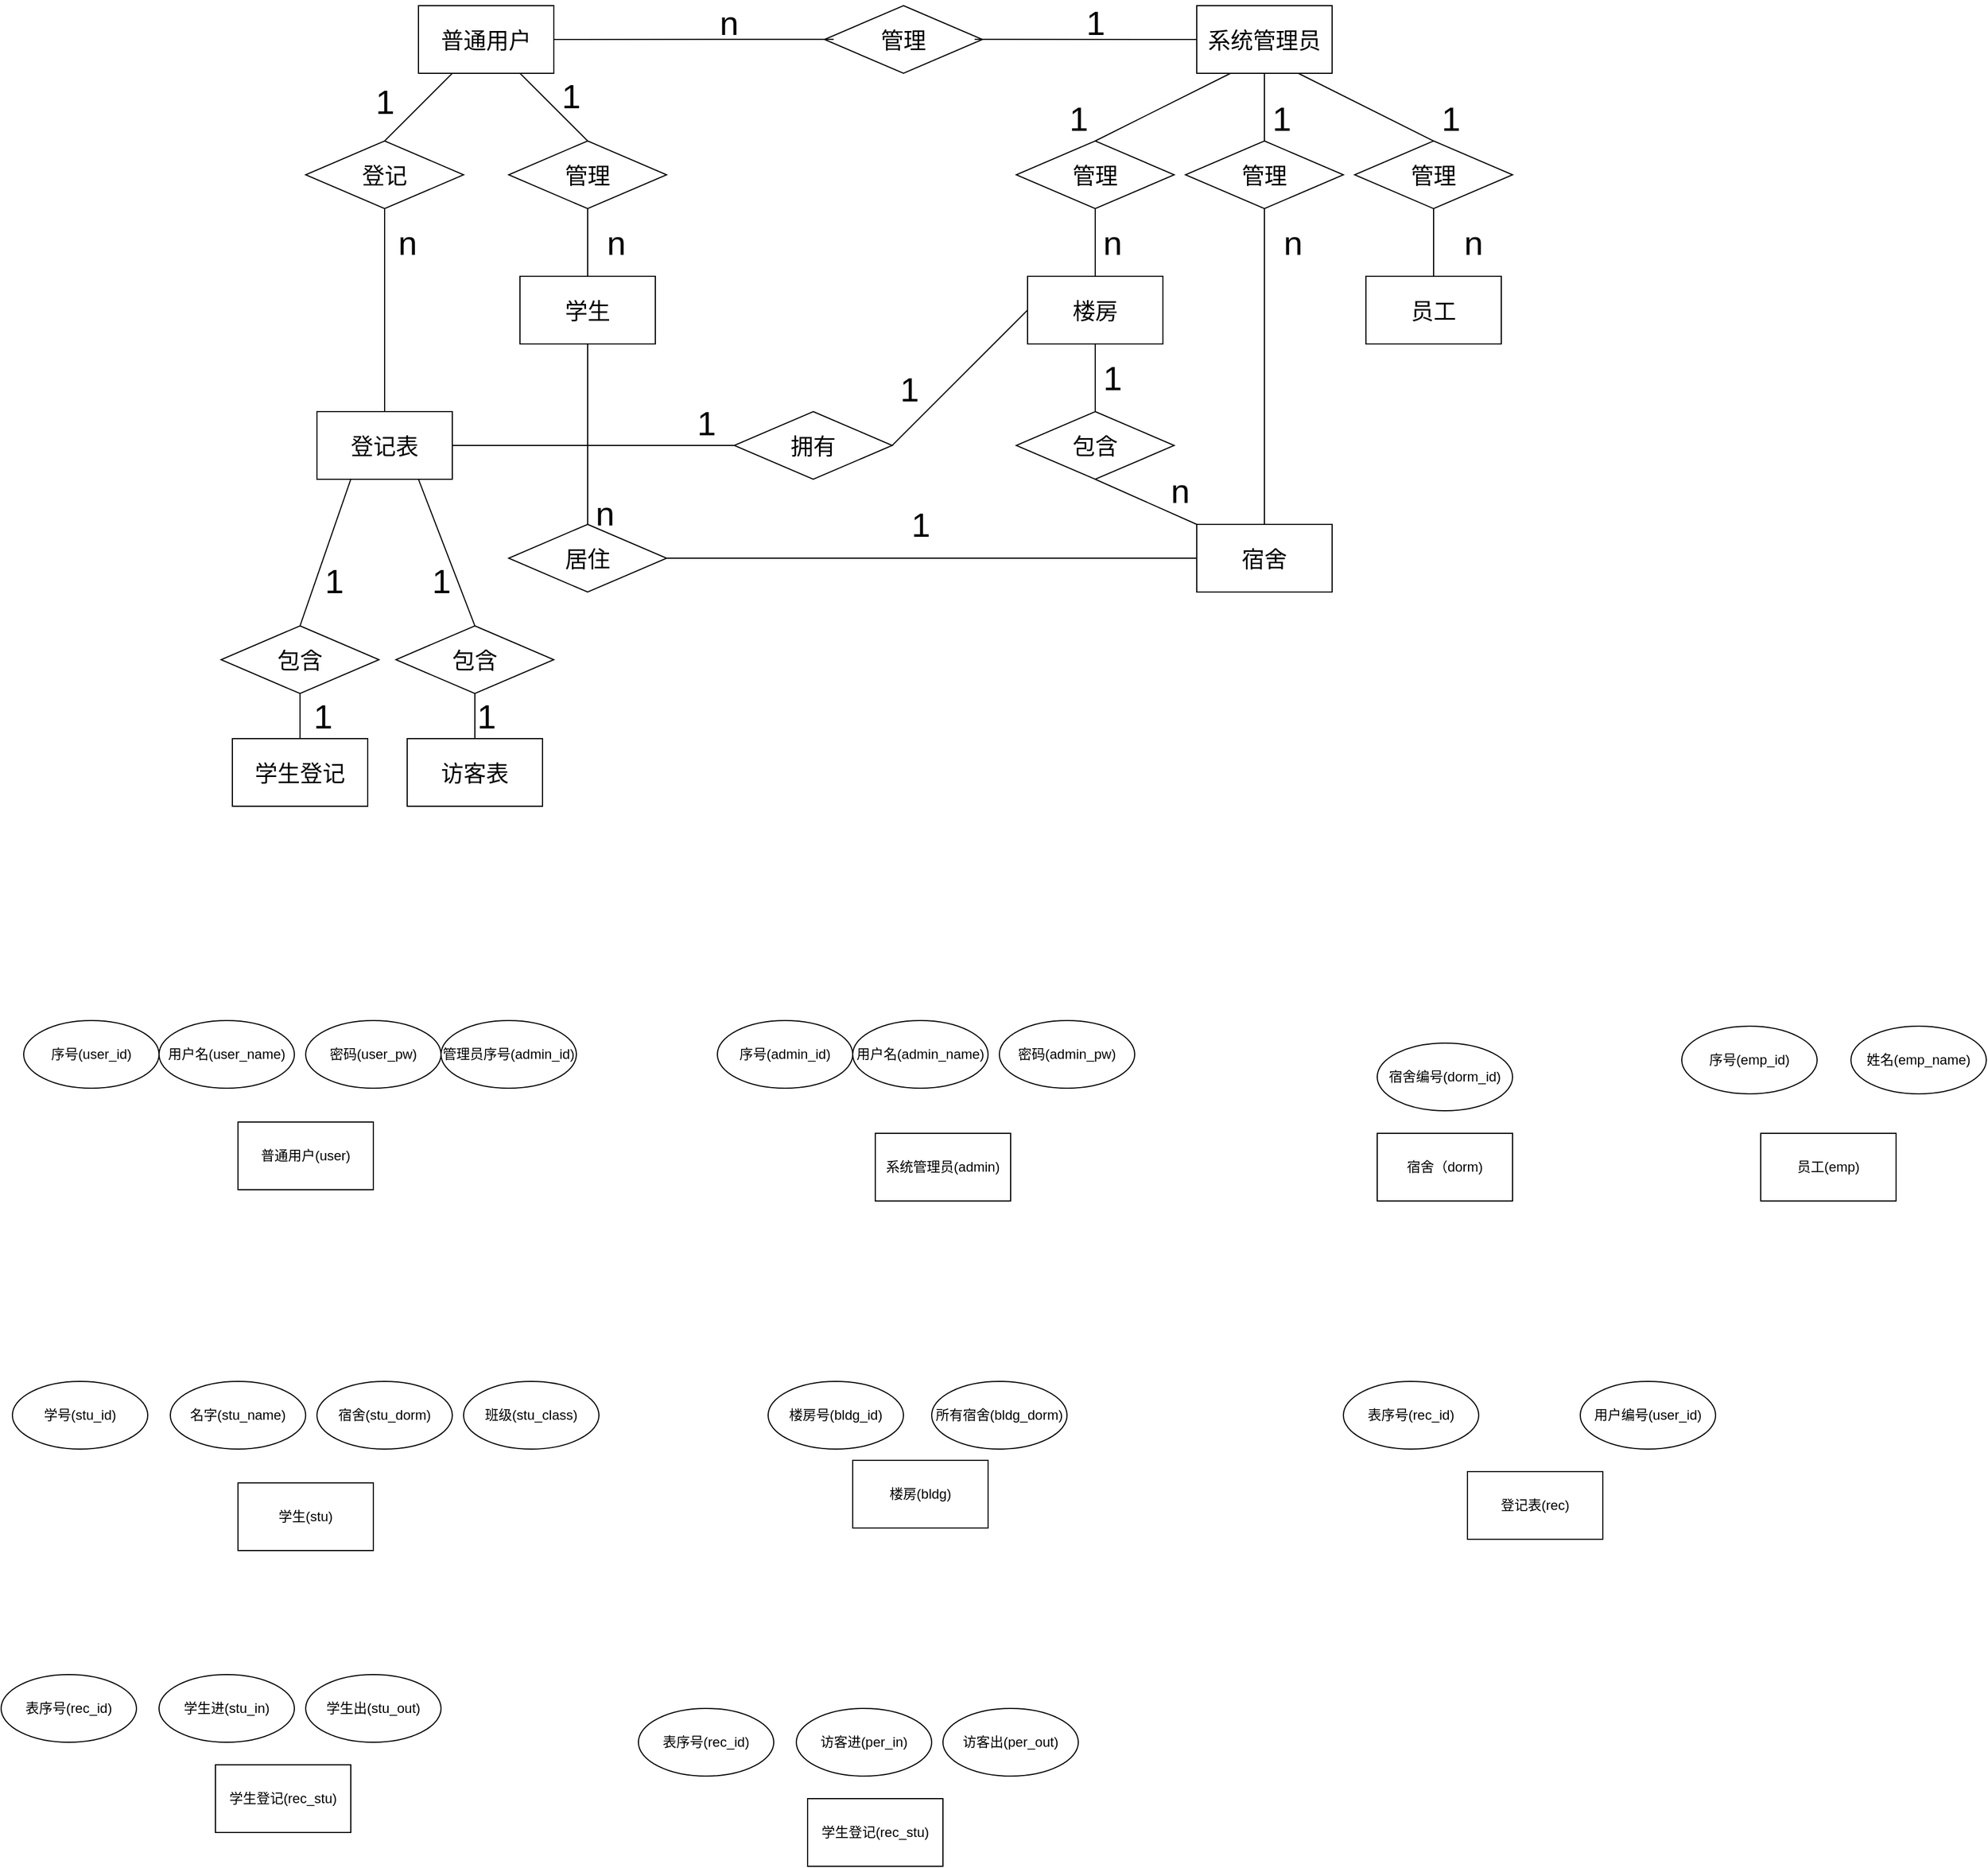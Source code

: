 <mxfile>
    <diagram id="hGgu9oGcbEXNyslzznS4" name="第 1 页">
        <mxGraphModel dx="2508" dy="1226" grid="1" gridSize="10" guides="1" tooltips="1" connect="1" arrows="1" fold="1" page="1" pageScale="1" pageWidth="1200" pageHeight="1920" background="#FFFFFF" math="0" shadow="0">
            <root>
                <mxCell id="0"/>
                <mxCell id="1" parent="0"/>
                <mxCell id="3" value="学生" style="whiteSpace=wrap;html=1;fontSize=20;" vertex="1" parent="1">
                    <mxGeometry x="550" y="310" width="120" height="60" as="geometry"/>
                </mxCell>
                <mxCell id="4" value="系统管理员" style="whiteSpace=wrap;html=1;fontSize=20;" vertex="1" parent="1">
                    <mxGeometry x="1150" y="70" width="120" height="60" as="geometry"/>
                </mxCell>
                <mxCell id="5" value="登记表" style="whiteSpace=wrap;html=1;fontSize=20;" vertex="1" parent="1">
                    <mxGeometry x="370" y="430" width="120" height="60" as="geometry"/>
                </mxCell>
                <mxCell id="6" value="普通用户" style="whiteSpace=wrap;html=1;fontSize=20;" vertex="1" parent="1">
                    <mxGeometry x="460" y="70" width="120" height="60" as="geometry"/>
                </mxCell>
                <mxCell id="8" value="员工" style="whiteSpace=wrap;html=1;fontSize=20;" vertex="1" parent="1">
                    <mxGeometry x="1300" y="310" width="120" height="60" as="geometry"/>
                </mxCell>
                <mxCell id="9" value="宿舍" style="whiteSpace=wrap;html=1;fontSize=20;" vertex="1" parent="1">
                    <mxGeometry x="1150" y="530" width="120" height="60" as="geometry"/>
                </mxCell>
                <mxCell id="10" value="楼房" style="whiteSpace=wrap;html=1;fontSize=20;" vertex="1" parent="1">
                    <mxGeometry x="1000" y="310" width="120" height="60" as="geometry"/>
                </mxCell>
                <mxCell id="11" value="管理" style="rhombus;whiteSpace=wrap;html=1;fontSize=20;" vertex="1" parent="1">
                    <mxGeometry x="540" y="190" width="140" height="60" as="geometry"/>
                </mxCell>
                <mxCell id="13" value="登记" style="rhombus;whiteSpace=wrap;html=1;fontSize=20;" vertex="1" parent="1">
                    <mxGeometry x="360" y="190" width="140" height="60" as="geometry"/>
                </mxCell>
                <mxCell id="15" value="管理" style="rhombus;whiteSpace=wrap;html=1;fontSize=20;" vertex="1" parent="1">
                    <mxGeometry x="820" y="70" width="140" height="60" as="geometry"/>
                </mxCell>
                <mxCell id="18" value="" style="endArrow=none;html=1;strokeColor=#000000;entryX=0.5;entryY=1;entryDx=0;entryDy=0;exitX=0.5;exitY=0;exitDx=0;exitDy=0;" edge="1" parent="1" source="55" target="3">
                    <mxGeometry width="50" height="50" relative="1" as="geometry">
                        <mxPoint x="749" y="270" as="sourcePoint"/>
                        <mxPoint x="749" y="120" as="targetPoint"/>
                    </mxGeometry>
                </mxCell>
                <mxCell id="19" value="" style="endArrow=none;html=1;strokeColor=#000000;entryX=0.5;entryY=1;entryDx=0;entryDy=0;exitX=0.5;exitY=0;exitDx=0;exitDy=0;" edge="1" parent="1" source="9" target="30">
                    <mxGeometry width="50" height="50" relative="1" as="geometry">
                        <mxPoint x="750" y="280" as="sourcePoint"/>
                        <mxPoint x="800" y="230" as="targetPoint"/>
                    </mxGeometry>
                </mxCell>
                <mxCell id="20" value="" style="endArrow=none;html=1;strokeColor=#000000;entryX=0.5;entryY=1;entryDx=0;entryDy=0;exitX=0.5;exitY=0;exitDx=0;exitDy=0;" edge="1" parent="1" source="56" target="10">
                    <mxGeometry width="50" height="50" relative="1" as="geometry">
                        <mxPoint x="760" y="290" as="sourcePoint"/>
                        <mxPoint x="810" y="240" as="targetPoint"/>
                    </mxGeometry>
                </mxCell>
                <mxCell id="21" value="" style="endArrow=none;html=1;strokeColor=#000000;entryX=0.5;entryY=1;entryDx=0;entryDy=0;exitX=0;exitY=0;exitDx=0;exitDy=0;" edge="1" parent="1" source="9" target="56">
                    <mxGeometry width="50" height="50" relative="1" as="geometry">
                        <mxPoint x="770" y="300" as="sourcePoint"/>
                        <mxPoint x="820" y="250" as="targetPoint"/>
                    </mxGeometry>
                </mxCell>
                <mxCell id="22" value="" style="endArrow=none;html=1;strokeColor=#000000;entryX=0.5;entryY=1;entryDx=0;entryDy=0;exitX=0.5;exitY=0;exitDx=0;exitDy=0;" edge="1" parent="1" source="8" target="69">
                    <mxGeometry width="50" height="50" relative="1" as="geometry">
                        <mxPoint x="780" y="310" as="sourcePoint"/>
                        <mxPoint x="830" y="260" as="targetPoint"/>
                    </mxGeometry>
                </mxCell>
                <mxCell id="23" value="" style="endArrow=none;html=1;strokeColor=#000000;exitX=0.5;exitY=0;exitDx=0;exitDy=0;" edge="1" parent="1" source="10">
                    <mxGeometry width="50" height="50" relative="1" as="geometry">
                        <mxPoint x="790" y="320" as="sourcePoint"/>
                        <mxPoint x="1060" y="250" as="targetPoint"/>
                    </mxGeometry>
                </mxCell>
                <mxCell id="27" value="" style="endArrow=none;html=1;strokeColor=#000000;entryX=0.25;entryY=1;entryDx=0;entryDy=0;exitX=0.5;exitY=0;exitDx=0;exitDy=0;" edge="1" parent="1" source="70" target="4">
                    <mxGeometry width="50" height="50" relative="1" as="geometry">
                        <mxPoint x="890" y="440" as="sourcePoint"/>
                        <mxPoint x="940" y="390" as="targetPoint"/>
                    </mxGeometry>
                </mxCell>
                <mxCell id="28" value="" style="endArrow=none;html=1;strokeColor=#000000;entryX=0.058;entryY=0.497;entryDx=0;entryDy=0;exitX=1;exitY=0.5;exitDx=0;exitDy=0;entryPerimeter=0;fontSize=20;" edge="1" parent="1" source="6" target="15">
                    <mxGeometry width="50" height="50" relative="1" as="geometry">
                        <mxPoint x="120" y="260" as="sourcePoint"/>
                        <mxPoint x="170" y="210" as="targetPoint"/>
                    </mxGeometry>
                </mxCell>
                <mxCell id="29" value="" style="endArrow=none;html=1;strokeColor=#000000;exitX=0.951;exitY=0.497;exitDx=0;exitDy=0;entryX=0;entryY=0.5;entryDx=0;entryDy=0;exitPerimeter=0;fontSize=20;" edge="1" parent="1" source="15" target="4">
                    <mxGeometry width="50" height="50" relative="1" as="geometry">
                        <mxPoint x="770" y="90" as="sourcePoint"/>
                        <mxPoint x="820" y="40" as="targetPoint"/>
                    </mxGeometry>
                </mxCell>
                <mxCell id="30" value="管理" style="rhombus;whiteSpace=wrap;html=1;fontSize=20;" vertex="1" parent="1">
                    <mxGeometry x="1140" y="190" width="140" height="60" as="geometry"/>
                </mxCell>
                <mxCell id="31" value="普通用户(user)" style="whiteSpace=wrap;html=1;" vertex="1" parent="1">
                    <mxGeometry x="300" y="1060" width="120" height="60" as="geometry"/>
                </mxCell>
                <mxCell id="38" value="密码(user_pw)" style="ellipse;whiteSpace=wrap;html=1;" vertex="1" parent="1">
                    <mxGeometry x="360" y="970" width="120" height="60" as="geometry"/>
                </mxCell>
                <mxCell id="39" value="用户名(user_name)" style="ellipse;whiteSpace=wrap;html=1;" vertex="1" parent="1">
                    <mxGeometry x="230" y="970" width="120" height="60" as="geometry"/>
                </mxCell>
                <mxCell id="40" value="序号(user_id)" style="ellipse;whiteSpace=wrap;html=1;" vertex="1" parent="1">
                    <mxGeometry x="110" y="970" width="120" height="60" as="geometry"/>
                </mxCell>
                <mxCell id="43" value="班级(stu_class)" style="ellipse;whiteSpace=wrap;html=1;" vertex="1" parent="1">
                    <mxGeometry x="500" y="1290" width="120" height="60" as="geometry"/>
                </mxCell>
                <mxCell id="44" value="宿舍(stu_dorm)" style="ellipse;whiteSpace=wrap;html=1;" vertex="1" parent="1">
                    <mxGeometry x="370" y="1290" width="120" height="60" as="geometry"/>
                </mxCell>
                <mxCell id="45" value="名字(stu_name)" style="ellipse;whiteSpace=wrap;html=1;" vertex="1" parent="1">
                    <mxGeometry x="240" y="1290" width="120" height="60" as="geometry"/>
                </mxCell>
                <mxCell id="46" value="学号(stu_id)" style="ellipse;whiteSpace=wrap;html=1;" vertex="1" parent="1">
                    <mxGeometry x="100" y="1290" width="120" height="60" as="geometry"/>
                </mxCell>
                <mxCell id="49" value="系统管理员(admin)" style="whiteSpace=wrap;html=1;" vertex="1" parent="1">
                    <mxGeometry x="865" y="1070" width="120" height="60" as="geometry"/>
                </mxCell>
                <mxCell id="50" value="密码(admin_pw)" style="ellipse;whiteSpace=wrap;html=1;" vertex="1" parent="1">
                    <mxGeometry x="975" y="970" width="120" height="60" as="geometry"/>
                </mxCell>
                <mxCell id="51" value="用户名(admin_name)" style="ellipse;whiteSpace=wrap;html=1;" vertex="1" parent="1">
                    <mxGeometry x="845" y="970" width="120" height="60" as="geometry"/>
                </mxCell>
                <mxCell id="52" value="序号(admin_id)" style="ellipse;whiteSpace=wrap;html=1;" vertex="1" parent="1">
                    <mxGeometry x="725" y="970" width="120" height="60" as="geometry"/>
                </mxCell>
                <mxCell id="54" value="学生(stu)" style="whiteSpace=wrap;html=1;" vertex="1" parent="1">
                    <mxGeometry x="300" y="1380" width="120" height="60" as="geometry"/>
                </mxCell>
                <mxCell id="55" value="居住" style="rhombus;whiteSpace=wrap;html=1;fontSize=20;" vertex="1" parent="1">
                    <mxGeometry x="540" y="530" width="140" height="60" as="geometry"/>
                </mxCell>
                <mxCell id="56" value="包含" style="rhombus;whiteSpace=wrap;html=1;fontSize=20;" vertex="1" parent="1">
                    <mxGeometry x="990" y="430" width="140" height="60" as="geometry"/>
                </mxCell>
                <mxCell id="58" value="楼房(bldg)" style="whiteSpace=wrap;html=1;" vertex="1" parent="1">
                    <mxGeometry x="845" y="1360" width="120" height="60" as="geometry"/>
                </mxCell>
                <mxCell id="59" value="序号(emp_id)" style="ellipse;whiteSpace=wrap;html=1;" vertex="1" parent="1">
                    <mxGeometry x="1580" y="975" width="120" height="60" as="geometry"/>
                </mxCell>
                <mxCell id="60" value="姓名(emp_name)" style="ellipse;whiteSpace=wrap;html=1;" vertex="1" parent="1">
                    <mxGeometry x="1730" y="975" width="120" height="60" as="geometry"/>
                </mxCell>
                <mxCell id="62" value="所有宿舍(bldg_dorm)" style="ellipse;whiteSpace=wrap;html=1;" vertex="1" parent="1">
                    <mxGeometry x="915" y="1290" width="120" height="60" as="geometry"/>
                </mxCell>
                <mxCell id="63" value="楼房号(bldg_id)" style="ellipse;whiteSpace=wrap;html=1;" vertex="1" parent="1">
                    <mxGeometry x="770" y="1290" width="120" height="60" as="geometry"/>
                </mxCell>
                <mxCell id="65" value="宿舍（dorm)" style="whiteSpace=wrap;html=1;" vertex="1" parent="1">
                    <mxGeometry x="1310" y="1070" width="120" height="60" as="geometry"/>
                </mxCell>
                <mxCell id="68" value="宿舍编号(dorm_id)" style="ellipse;whiteSpace=wrap;html=1;" vertex="1" parent="1">
                    <mxGeometry x="1310" y="990" width="120" height="60" as="geometry"/>
                </mxCell>
                <mxCell id="69" value="管理" style="rhombus;whiteSpace=wrap;html=1;fontSize=20;" vertex="1" parent="1">
                    <mxGeometry x="1290" y="190" width="140" height="60" as="geometry"/>
                </mxCell>
                <mxCell id="70" value="管理" style="rhombus;whiteSpace=wrap;html=1;fontSize=20;" vertex="1" parent="1">
                    <mxGeometry x="990" y="190" width="140" height="60" as="geometry"/>
                </mxCell>
                <mxCell id="72" value="" style="endArrow=none;html=1;strokeColor=#000000;entryX=0.25;entryY=1;entryDx=0;entryDy=0;exitX=0.5;exitY=0;exitDx=0;exitDy=0;" edge="1" parent="1" source="13" target="6">
                    <mxGeometry width="50" height="50" relative="1" as="geometry">
                        <mxPoint x="759" y="280" as="sourcePoint"/>
                        <mxPoint x="759" y="130" as="targetPoint"/>
                    </mxGeometry>
                </mxCell>
                <mxCell id="74" value="" style="endArrow=none;html=1;strokeColor=#000000;entryX=0.75;entryY=1;entryDx=0;entryDy=0;exitX=0.5;exitY=0;exitDx=0;exitDy=0;" edge="1" parent="1" source="11" target="6">
                    <mxGeometry width="50" height="50" relative="1" as="geometry">
                        <mxPoint x="779" y="300" as="sourcePoint"/>
                        <mxPoint x="779" y="150" as="targetPoint"/>
                    </mxGeometry>
                </mxCell>
                <mxCell id="75" value="" style="endArrow=none;html=1;strokeColor=#000000;entryX=0.75;entryY=1;entryDx=0;entryDy=0;exitX=0.5;exitY=0;exitDx=0;exitDy=0;" edge="1" parent="1" source="69" target="4">
                    <mxGeometry width="50" height="50" relative="1" as="geometry">
                        <mxPoint x="789" y="310" as="sourcePoint"/>
                        <mxPoint x="789" y="160" as="targetPoint"/>
                    </mxGeometry>
                </mxCell>
                <mxCell id="76" value="" style="endArrow=none;html=1;strokeColor=#000000;entryX=0.5;entryY=1;entryDx=0;entryDy=0;exitX=0.5;exitY=0;exitDx=0;exitDy=0;" edge="1" parent="1" source="5" target="13">
                    <mxGeometry width="50" height="50" relative="1" as="geometry">
                        <mxPoint x="799" y="320" as="sourcePoint"/>
                        <mxPoint x="799" y="170" as="targetPoint"/>
                    </mxGeometry>
                </mxCell>
                <mxCell id="77" value="" style="endArrow=none;html=1;strokeColor=#000000;entryX=0.5;entryY=1;entryDx=0;entryDy=0;exitX=0.5;exitY=0;exitDx=0;exitDy=0;" edge="1" parent="1" source="3" target="11">
                    <mxGeometry width="50" height="50" relative="1" as="geometry">
                        <mxPoint x="809" y="330" as="sourcePoint"/>
                        <mxPoint x="809" y="180" as="targetPoint"/>
                    </mxGeometry>
                </mxCell>
                <mxCell id="78" value="" style="endArrow=none;html=1;strokeColor=#000000;entryX=0.5;entryY=1;entryDx=0;entryDy=0;exitX=0.5;exitY=0;exitDx=0;exitDy=0;" edge="1" parent="1" source="30" target="4">
                    <mxGeometry width="50" height="50" relative="1" as="geometry">
                        <mxPoint x="819" y="340" as="sourcePoint"/>
                        <mxPoint x="819" y="190" as="targetPoint"/>
                    </mxGeometry>
                </mxCell>
                <mxCell id="86" value="&lt;font color=&quot;#000000&quot; style=&quot;font-size: 30px;&quot;&gt;1&lt;/font&gt;" style="text;html=1;align=center;verticalAlign=middle;resizable=0;points=[];autosize=1;strokeColor=none;fontSize=30;" vertex="1" parent="1">
                    <mxGeometry x="415" y="135" width="30" height="40" as="geometry"/>
                </mxCell>
                <mxCell id="87" value="&lt;font color=&quot;#000000&quot; style=&quot;font-size: 30px;&quot;&gt;1&lt;/font&gt;" style="text;html=1;align=center;verticalAlign=middle;resizable=0;points=[];autosize=1;strokeColor=none;fontSize=30;" vertex="1" parent="1">
                    <mxGeometry x="1210" y="150" width="30" height="40" as="geometry"/>
                </mxCell>
                <mxCell id="88" value="&lt;font color=&quot;#000000&quot; style=&quot;font-size: 30px;&quot;&gt;1&lt;/font&gt;" style="text;html=1;align=center;verticalAlign=middle;resizable=0;points=[];autosize=1;strokeColor=none;fontSize=30;" vertex="1" parent="1">
                    <mxGeometry x="1045" y="65" width="30" height="40" as="geometry"/>
                </mxCell>
                <mxCell id="89" value="&lt;font color=&quot;#000000&quot; style=&quot;font-size: 30px;&quot;&gt;1&lt;/font&gt;" style="text;html=1;align=center;verticalAlign=middle;resizable=0;points=[];autosize=1;strokeColor=none;fontSize=30;" vertex="1" parent="1">
                    <mxGeometry x="580" y="130" width="30" height="40" as="geometry"/>
                </mxCell>
                <mxCell id="90" value="&lt;font color=&quot;#000000&quot; style=&quot;font-size: 30px;&quot;&gt;1&lt;/font&gt;" style="text;html=1;align=center;verticalAlign=middle;resizable=0;points=[];autosize=1;strokeColor=none;fontSize=30;" vertex="1" parent="1">
                    <mxGeometry x="1060" y="380" width="30" height="40" as="geometry"/>
                </mxCell>
                <mxCell id="91" value="&lt;font color=&quot;#000000&quot; style=&quot;font-size: 30px;&quot;&gt;1&lt;/font&gt;" style="text;html=1;align=center;verticalAlign=middle;resizable=0;points=[];autosize=1;strokeColor=none;fontSize=30;" vertex="1" parent="1">
                    <mxGeometry x="1360" y="150" width="30" height="40" as="geometry"/>
                </mxCell>
                <mxCell id="92" value="&lt;font color=&quot;#000000&quot; style=&quot;font-size: 30px;&quot;&gt;1&lt;/font&gt;" style="text;html=1;align=center;verticalAlign=middle;resizable=0;points=[];autosize=1;strokeColor=none;fontSize=30;" vertex="1" parent="1">
                    <mxGeometry x="1030" y="150" width="30" height="40" as="geometry"/>
                </mxCell>
                <mxCell id="93" value="&lt;font color=&quot;#000000&quot; style=&quot;font-size: 30px&quot;&gt;n&lt;/font&gt;" style="text;html=1;align=center;verticalAlign=middle;resizable=0;points=[];autosize=1;strokeColor=none;fontSize=30;" vertex="1" parent="1">
                    <mxGeometry x="1380" y="260" width="30" height="40" as="geometry"/>
                </mxCell>
                <mxCell id="94" value="&lt;font color=&quot;#000000&quot; style=&quot;font-size: 30px&quot;&gt;n&lt;/font&gt;" style="text;html=1;align=center;verticalAlign=middle;resizable=0;points=[];autosize=1;strokeColor=none;fontSize=30;" vertex="1" parent="1">
                    <mxGeometry x="1060" y="260" width="30" height="40" as="geometry"/>
                </mxCell>
                <mxCell id="95" value="&lt;font color=&quot;#000000&quot; style=&quot;font-size: 30px&quot;&gt;n&lt;/font&gt;" style="text;html=1;align=center;verticalAlign=middle;resizable=0;points=[];autosize=1;strokeColor=none;fontSize=30;" vertex="1" parent="1">
                    <mxGeometry x="1220" y="260" width="30" height="40" as="geometry"/>
                </mxCell>
                <mxCell id="96" value="&lt;font color=&quot;#000000&quot; style=&quot;font-size: 30px&quot;&gt;n&lt;/font&gt;" style="text;html=1;align=center;verticalAlign=middle;resizable=0;points=[];autosize=1;strokeColor=none;fontSize=30;" vertex="1" parent="1">
                    <mxGeometry x="720" y="65" width="30" height="40" as="geometry"/>
                </mxCell>
                <mxCell id="97" value="&lt;font color=&quot;#000000&quot; style=&quot;font-size: 30px&quot;&gt;n&lt;/font&gt;" style="text;html=1;align=center;verticalAlign=middle;resizable=0;points=[];autosize=1;strokeColor=none;fontSize=30;" vertex="1" parent="1">
                    <mxGeometry x="610" y="500" width="30" height="40" as="geometry"/>
                </mxCell>
                <mxCell id="106" value="&lt;font color=&quot;#000000&quot; style=&quot;font-size: 30px&quot;&gt;n&lt;/font&gt;" style="text;html=1;align=center;verticalAlign=middle;resizable=0;points=[];autosize=1;strokeColor=none;fontSize=30;" vertex="1" parent="1">
                    <mxGeometry x="620" y="260" width="30" height="40" as="geometry"/>
                </mxCell>
                <mxCell id="107" value="&lt;font color=&quot;#000000&quot; style=&quot;font-size: 30px&quot;&gt;n&lt;/font&gt;" style="text;html=1;align=center;verticalAlign=middle;resizable=0;points=[];autosize=1;strokeColor=none;fontSize=30;" vertex="1" parent="1">
                    <mxGeometry x="1120" y="480" width="30" height="40" as="geometry"/>
                </mxCell>
                <mxCell id="109" value="&lt;font color=&quot;#000000&quot; style=&quot;font-size: 30px&quot;&gt;n&lt;/font&gt;" style="text;html=1;align=center;verticalAlign=middle;resizable=0;points=[];autosize=1;strokeColor=none;fontSize=30;" vertex="1" parent="1">
                    <mxGeometry x="435" y="260" width="30" height="40" as="geometry"/>
                </mxCell>
                <mxCell id="118" value="&lt;font color=&quot;#000000&quot; style=&quot;font-size: 30px;&quot;&gt;1&lt;/font&gt;" style="text;html=1;align=center;verticalAlign=middle;resizable=0;points=[];autosize=1;strokeColor=none;fontSize=30;" vertex="1" parent="1">
                    <mxGeometry x="890" y="510" width="30" height="40" as="geometry"/>
                </mxCell>
                <mxCell id="119" value="" style="endArrow=none;html=1;strokeColor=#000000;entryX=0;entryY=0.5;entryDx=0;entryDy=0;" edge="1" parent="1" source="55" target="9">
                    <mxGeometry width="50" height="50" relative="1" as="geometry">
                        <mxPoint x="620" y="540" as="sourcePoint"/>
                        <mxPoint x="620" y="380" as="targetPoint"/>
                    </mxGeometry>
                </mxCell>
                <mxCell id="123" value="管理员序号(admin_id)" style="ellipse;whiteSpace=wrap;html=1;" vertex="1" parent="1">
                    <mxGeometry x="480" y="970" width="120" height="60" as="geometry"/>
                </mxCell>
                <mxCell id="125" value="员工(emp)" style="whiteSpace=wrap;html=1;" vertex="1" parent="1">
                    <mxGeometry x="1650" y="1070" width="120" height="60" as="geometry"/>
                </mxCell>
                <mxCell id="126" value="登记表(rec)" style="whiteSpace=wrap;html=1;" vertex="1" parent="1">
                    <mxGeometry x="1390" y="1370" width="120" height="60" as="geometry"/>
                </mxCell>
                <mxCell id="129" value="学生进(stu_in)" style="ellipse;whiteSpace=wrap;html=1;" vertex="1" parent="1">
                    <mxGeometry x="230" y="1550" width="120" height="60" as="geometry"/>
                </mxCell>
                <mxCell id="130" value="学生出(stu_out)" style="ellipse;whiteSpace=wrap;html=1;" vertex="1" parent="1">
                    <mxGeometry x="360" y="1550" width="120" height="60" as="geometry"/>
                </mxCell>
                <mxCell id="135" value="拥有" style="rhombus;whiteSpace=wrap;html=1;fontSize=20;" vertex="1" parent="1">
                    <mxGeometry x="740" y="430" width="140" height="60" as="geometry"/>
                </mxCell>
                <mxCell id="136" value="" style="endArrow=none;html=1;strokeColor=#000000;entryX=0;entryY=0.5;entryDx=0;entryDy=0;exitX=1;exitY=0.5;exitDx=0;exitDy=0;" edge="1" parent="1" source="135" target="10">
                    <mxGeometry width="50" height="50" relative="1" as="geometry">
                        <mxPoint x="690" y="570" as="sourcePoint"/>
                        <mxPoint x="1160" y="570" as="targetPoint"/>
                    </mxGeometry>
                </mxCell>
                <mxCell id="137" value="" style="endArrow=none;html=1;strokeColor=#000000;entryX=1;entryY=0.5;entryDx=0;entryDy=0;exitX=0;exitY=0.5;exitDx=0;exitDy=0;" edge="1" parent="1" source="135" target="5">
                    <mxGeometry width="50" height="50" relative="1" as="geometry">
                        <mxPoint x="620" y="540" as="sourcePoint"/>
                        <mxPoint x="620" y="380" as="targetPoint"/>
                    </mxGeometry>
                </mxCell>
                <mxCell id="138" value="&lt;font color=&quot;#000000&quot; style=&quot;font-size: 30px;&quot;&gt;1&lt;/font&gt;" style="text;html=1;align=center;verticalAlign=middle;resizable=0;points=[];autosize=1;strokeColor=none;fontSize=30;" vertex="1" parent="1">
                    <mxGeometry x="700" y="420" width="30" height="40" as="geometry"/>
                </mxCell>
                <mxCell id="139" value="&lt;font color=&quot;#000000&quot; style=&quot;font-size: 30px;&quot;&gt;1&lt;/font&gt;" style="text;html=1;align=center;verticalAlign=middle;resizable=0;points=[];autosize=1;strokeColor=none;fontSize=30;" vertex="1" parent="1">
                    <mxGeometry x="880" y="390" width="30" height="40" as="geometry"/>
                </mxCell>
                <mxCell id="141" value="表序号(rec_id)" style="ellipse;whiteSpace=wrap;html=1;" vertex="1" parent="1">
                    <mxGeometry x="1280" y="1290" width="120" height="60" as="geometry"/>
                </mxCell>
                <mxCell id="142" value="用户编号(user_id)" style="ellipse;whiteSpace=wrap;html=1;" vertex="1" parent="1">
                    <mxGeometry x="1490" y="1290" width="120" height="60" as="geometry"/>
                </mxCell>
                <mxCell id="145" value="访客表" style="whiteSpace=wrap;html=1;fontSize=20;" vertex="1" parent="1">
                    <mxGeometry x="450" y="720" width="120" height="60" as="geometry"/>
                </mxCell>
                <mxCell id="146" value="学生登记" style="whiteSpace=wrap;html=1;fontSize=20;" vertex="1" parent="1">
                    <mxGeometry x="295" y="720" width="120" height="60" as="geometry"/>
                </mxCell>
                <mxCell id="147" value="包含" style="rhombus;whiteSpace=wrap;html=1;fontSize=20;" vertex="1" parent="1">
                    <mxGeometry x="440" y="620" width="140" height="60" as="geometry"/>
                </mxCell>
                <mxCell id="148" value="包含" style="rhombus;whiteSpace=wrap;html=1;fontSize=20;" vertex="1" parent="1">
                    <mxGeometry x="285" y="620" width="140" height="60" as="geometry"/>
                </mxCell>
                <mxCell id="149" value="" style="endArrow=none;html=1;strokeColor=#000000;entryX=0.5;entryY=0;entryDx=0;entryDy=0;exitX=0.5;exitY=1;exitDx=0;exitDy=0;" edge="1" parent="1" source="148" target="146">
                    <mxGeometry width="50" height="50" relative="1" as="geometry">
                        <mxPoint x="690" y="570" as="sourcePoint"/>
                        <mxPoint x="1160" y="570" as="targetPoint"/>
                    </mxGeometry>
                </mxCell>
                <mxCell id="150" value="" style="endArrow=none;html=1;strokeColor=#000000;entryX=0.5;entryY=0;entryDx=0;entryDy=0;exitX=0.5;exitY=1;exitDx=0;exitDy=0;" edge="1" parent="1" source="147" target="145">
                    <mxGeometry width="50" height="50" relative="1" as="geometry">
                        <mxPoint x="700" y="580" as="sourcePoint"/>
                        <mxPoint x="1170" y="580" as="targetPoint"/>
                    </mxGeometry>
                </mxCell>
                <mxCell id="151" value="" style="endArrow=none;html=1;strokeColor=#000000;entryX=0.5;entryY=0;entryDx=0;entryDy=0;exitX=0.75;exitY=1;exitDx=0;exitDy=0;" edge="1" parent="1" source="5" target="147">
                    <mxGeometry width="50" height="50" relative="1" as="geometry">
                        <mxPoint x="690" y="570" as="sourcePoint"/>
                        <mxPoint x="1160" y="570" as="targetPoint"/>
                    </mxGeometry>
                </mxCell>
                <mxCell id="152" value="" style="endArrow=none;html=1;strokeColor=#000000;entryX=0.5;entryY=0;entryDx=0;entryDy=0;exitX=0.25;exitY=1;exitDx=0;exitDy=0;" edge="1" parent="1" source="5" target="148">
                    <mxGeometry width="50" height="50" relative="1" as="geometry">
                        <mxPoint x="700" y="580" as="sourcePoint"/>
                        <mxPoint x="1170" y="580" as="targetPoint"/>
                    </mxGeometry>
                </mxCell>
                <mxCell id="153" value="&lt;font color=&quot;#000000&quot; style=&quot;font-size: 30px;&quot;&gt;1&lt;/font&gt;" style="text;html=1;align=center;verticalAlign=middle;resizable=0;points=[];autosize=1;strokeColor=none;fontSize=30;" vertex="1" parent="1">
                    <mxGeometry x="370" y="560" width="30" height="40" as="geometry"/>
                </mxCell>
                <mxCell id="154" value="&lt;font color=&quot;#000000&quot; style=&quot;font-size: 30px;&quot;&gt;1&lt;/font&gt;" style="text;html=1;align=center;verticalAlign=middle;resizable=0;points=[];autosize=1;strokeColor=none;fontSize=30;" vertex="1" parent="1">
                    <mxGeometry x="465" y="560" width="30" height="40" as="geometry"/>
                </mxCell>
                <mxCell id="155" value="&lt;font color=&quot;#000000&quot; style=&quot;font-size: 30px;&quot;&gt;1&lt;/font&gt;" style="text;html=1;align=center;verticalAlign=middle;resizable=0;points=[];autosize=1;strokeColor=none;fontSize=30;" vertex="1" parent="1">
                    <mxGeometry x="505" y="680" width="30" height="40" as="geometry"/>
                </mxCell>
                <mxCell id="156" value="&lt;font color=&quot;#000000&quot; style=&quot;font-size: 30px;&quot;&gt;1&lt;/font&gt;" style="text;html=1;align=center;verticalAlign=middle;resizable=0;points=[];autosize=1;strokeColor=none;fontSize=30;" vertex="1" parent="1">
                    <mxGeometry x="360" y="680" width="30" height="40" as="geometry"/>
                </mxCell>
                <mxCell id="158" value="学生登记(rec_stu)" style="whiteSpace=wrap;html=1;" vertex="1" parent="1">
                    <mxGeometry x="280" y="1630" width="120" height="60" as="geometry"/>
                </mxCell>
                <mxCell id="159" value="表序号(rec_id)" style="ellipse;whiteSpace=wrap;html=1;" vertex="1" parent="1">
                    <mxGeometry x="90" y="1550" width="120" height="60" as="geometry"/>
                </mxCell>
                <mxCell id="161" value="访客进(per_in)" style="ellipse;whiteSpace=wrap;html=1;" vertex="1" parent="1">
                    <mxGeometry x="795" y="1580" width="120" height="60" as="geometry"/>
                </mxCell>
                <mxCell id="162" value="访客出(per_out)" style="ellipse;whiteSpace=wrap;html=1;" vertex="1" parent="1">
                    <mxGeometry x="925" y="1580" width="120" height="60" as="geometry"/>
                </mxCell>
                <mxCell id="163" value="学生登记(rec_stu)" style="whiteSpace=wrap;html=1;" vertex="1" parent="1">
                    <mxGeometry x="805" y="1660" width="120" height="60" as="geometry"/>
                </mxCell>
                <mxCell id="164" value="表序号(rec_id)" style="ellipse;whiteSpace=wrap;html=1;" vertex="1" parent="1">
                    <mxGeometry x="655" y="1580" width="120" height="60" as="geometry"/>
                </mxCell>
            </root>
        </mxGraphModel>
    </diagram>
</mxfile>